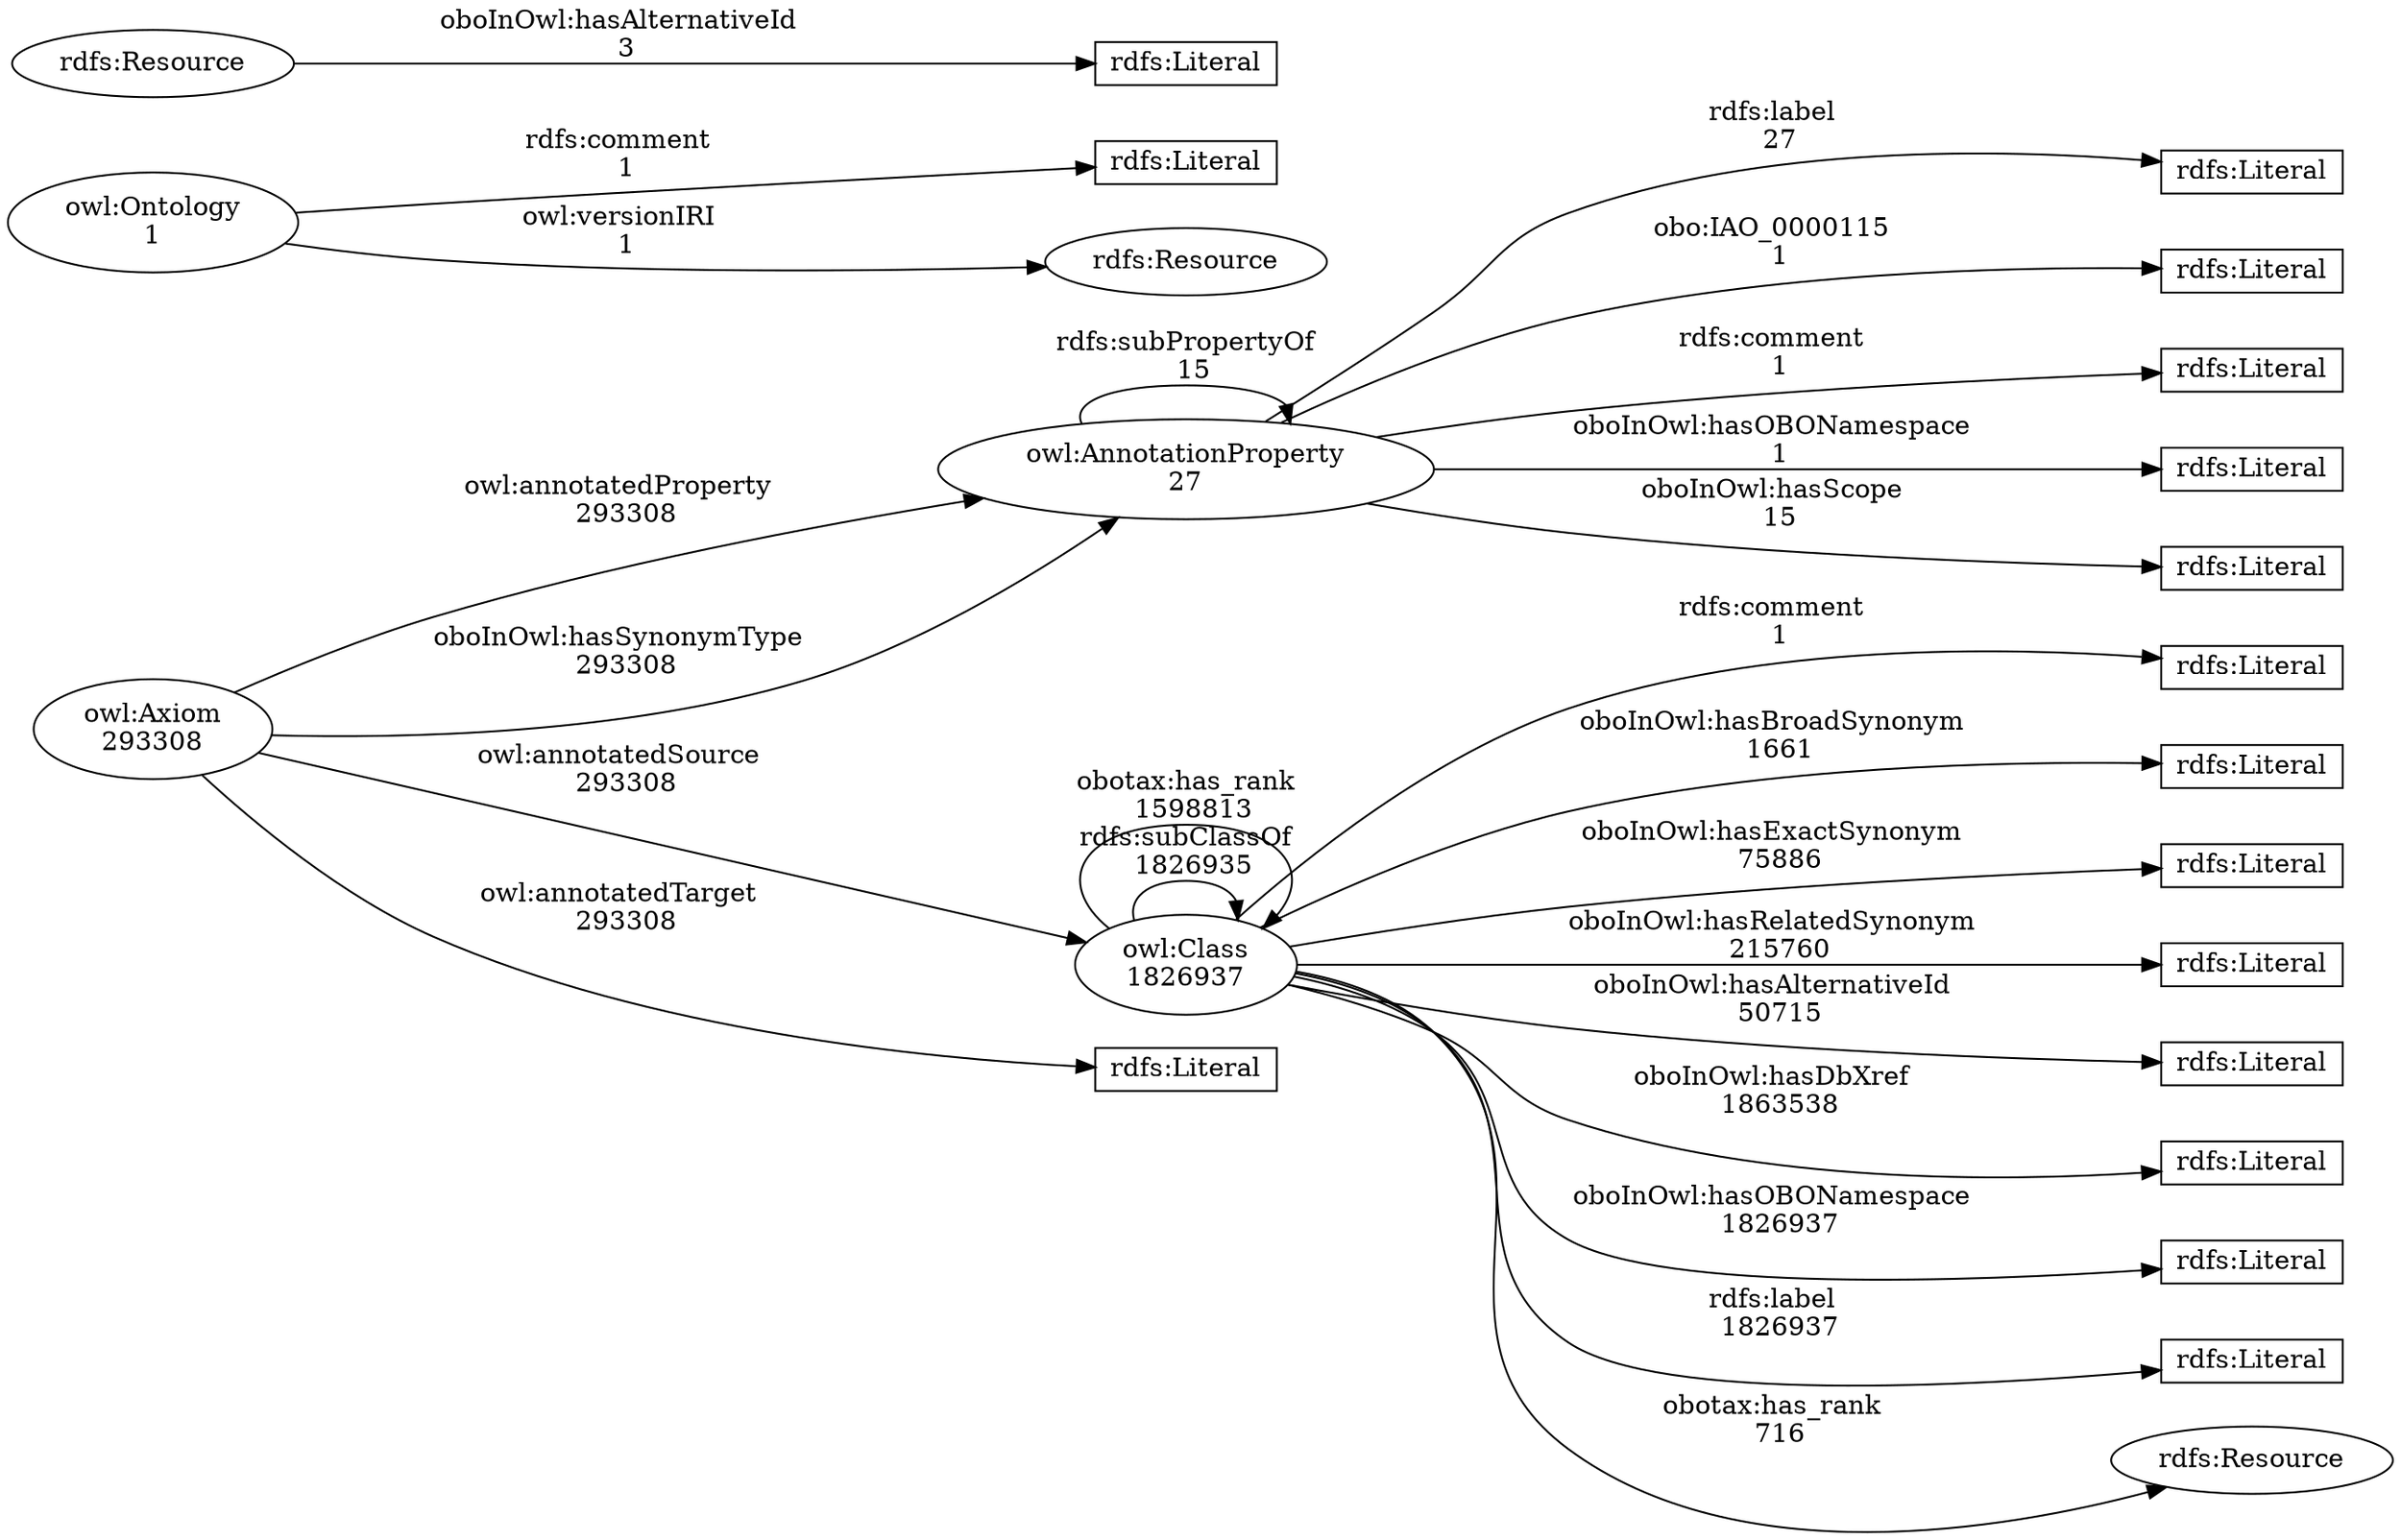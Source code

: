 digraph {
    ranksep=2;
    rankdir="LR";
    charset="utf-8";

    // Class relations with the numbers of edges
    "owl:AnnotationProperty" -> "owl:AnnotationProperty" [ label="rdfs:subPropertyOf\n  15"];
    "owl:AnnotationProperty" -> "rdfs:Literal10" [ label="rdfs:label\n  27"];
    "owl:AnnotationProperty" -> "rdfs:Literal15" [ label="obo:IAO_0000115\n  1"];
    "owl:AnnotationProperty" -> "rdfs:Literal3" [ label="rdfs:comment\n  1"];
    "owl:AnnotationProperty" -> "rdfs:Literal7" [ label="oboInOwl:hasOBONamespace\n  1"];
    "owl:AnnotationProperty" -> "rdfs:Literal8" [ label="oboInOwl:hasScope\n  15"];
    "owl:Axiom" -> "owl:AnnotationProperty" [ label="owl:annotatedProperty\n  293308"];
    "owl:Axiom" -> "owl:AnnotationProperty" [ label="oboInOwl:hasSynonymType\n  293308"];
    "owl:Axiom" -> "owl:Class" [ label="owl:annotatedSource\n  293308"];
    "owl:Axiom" -> "rdfs:Literal5" [ label="owl:annotatedTarget\n  293308"];
    "owl:Class" -> "owl:Class" [ label="rdfs:subClassOf\n  1826935"];
    "owl:Class" -> "owl:Class" [ label="obotax:has_rank\n  1598813"];
    "owl:Class" -> "rdfs:Literal1" [ label="rdfs:comment\n  1"];
    "owl:Class" -> "rdfs:Literal12" [ label="oboInOwl:hasBroadSynonym\n  1661"];
    "owl:Class" -> "rdfs:Literal14" [ label="oboInOwl:hasExactSynonym\n  75886"];
    "owl:Class" -> "rdfs:Literal16" [ label="oboInOwl:hasRelatedSynonym\n  215760"];
    "owl:Class" -> "rdfs:Literal19" [ label="oboInOwl:hasAlternativeId\n  50715"];
    "owl:Class" -> "rdfs:Literal4" [ label="oboInOwl:hasDbXref\n  1863538"];
    "owl:Class" -> "rdfs:Literal6" [ label="oboInOwl:hasOBONamespace\n  1826937"];
    "owl:Class" -> "rdfs:Literal9" [ label="rdfs:label\n  1826937"];
    "owl:Class" -> "rdfs:Resource13" [ label="obotax:has_rank\n  716"];
    "owl:Ontology" -> "rdfs:Literal2" [ label="rdfs:comment\n  1"];
    "owl:Ontology" -> "rdfs:Resource11" [ label="owl:versionIRI\n  1"];
    "rdfs:Resource17" -> "rdfs:Literal18" [ label="oboInOwl:hasAlternativeId\n  3"];

    // The number of entities
    "owl:AnnotationProperty" [ label="owl:AnnotationProperty\n27" ] ;
    "owl:Axiom" [ label="owl:Axiom\n293308" ] ;
    "owl:Class" [ label="owl:Class\n1826937" ] ;
    "owl:Ontology" [ label="owl:Ontology\n1" ] ;
    "rdfs:Literal1" [ label="rdfs:Literal", shape=box, height=0.3 ] ;
    "rdfs:Literal10" [ label="rdfs:Literal", shape=box, height=0.3 ] ;
    "rdfs:Literal12" [ label="rdfs:Literal", shape=box, height=0.3 ] ;
    "rdfs:Literal14" [ label="rdfs:Literal", shape=box, height=0.3 ] ;
    "rdfs:Literal15" [ label="rdfs:Literal", shape=box, height=0.3 ] ;
    "rdfs:Literal16" [ label="rdfs:Literal", shape=box, height=0.3 ] ;
    "rdfs:Literal18" [ label="rdfs:Literal", shape=box, height=0.3 ] ;
    "rdfs:Literal19" [ label="rdfs:Literal", shape=box, height=0.3 ] ;
    "rdfs:Literal2" [ label="rdfs:Literal", shape=box, height=0.3 ] ;
    "rdfs:Literal3" [ label="rdfs:Literal", shape=box, height=0.3 ] ;
    "rdfs:Literal4" [ label="rdfs:Literal", shape=box, height=0.3 ] ;
    "rdfs:Literal5" [ label="rdfs:Literal", shape=box, height=0.3 ] ;
    "rdfs:Literal6" [ label="rdfs:Literal", shape=box, height=0.3 ] ;
    "rdfs:Literal7" [ label="rdfs:Literal", shape=box, height=0.3 ] ;
    "rdfs:Literal8" [ label="rdfs:Literal", shape=box, height=0.3 ] ;
    "rdfs:Literal9" [ label="rdfs:Literal", shape=box, height=0.3 ] ;
    "rdfs:Resource11" [ label="rdfs:Resource" ] ;
    "rdfs:Resource13" [ label="rdfs:Resource" ] ;
    "rdfs:Resource17" [ label="rdfs:Resource" ] ;

}
